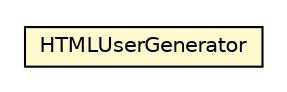#!/usr/local/bin/dot
#
# Class diagram 
# Generated by UMLGraph version R5_6-24-gf6e263 (http://www.umlgraph.org/)
#

digraph G {
	edge [fontname="Helvetica",fontsize=10,labelfontname="Helvetica",labelfontsize=10];
	node [fontname="Helvetica",fontsize=10,shape=plaintext];
	nodesep=0.25;
	ranksep=0.5;
	// org.universAAL.ui.handler.web.html.HTMLUserGenerator
	c4262444 [label=<<table title="org.universAAL.ui.handler.web.html.HTMLUserGenerator" border="0" cellborder="1" cellspacing="0" cellpadding="2" port="p" bgcolor="lemonChiffon" href="./HTMLUserGenerator.html">
		<tr><td><table border="0" cellspacing="0" cellpadding="1">
<tr><td align="center" balign="center"> HTMLUserGenerator </td></tr>
		</table></td></tr>
		</table>>, URL="./HTMLUserGenerator.html", fontname="Helvetica", fontcolor="black", fontsize=10.0];
}

